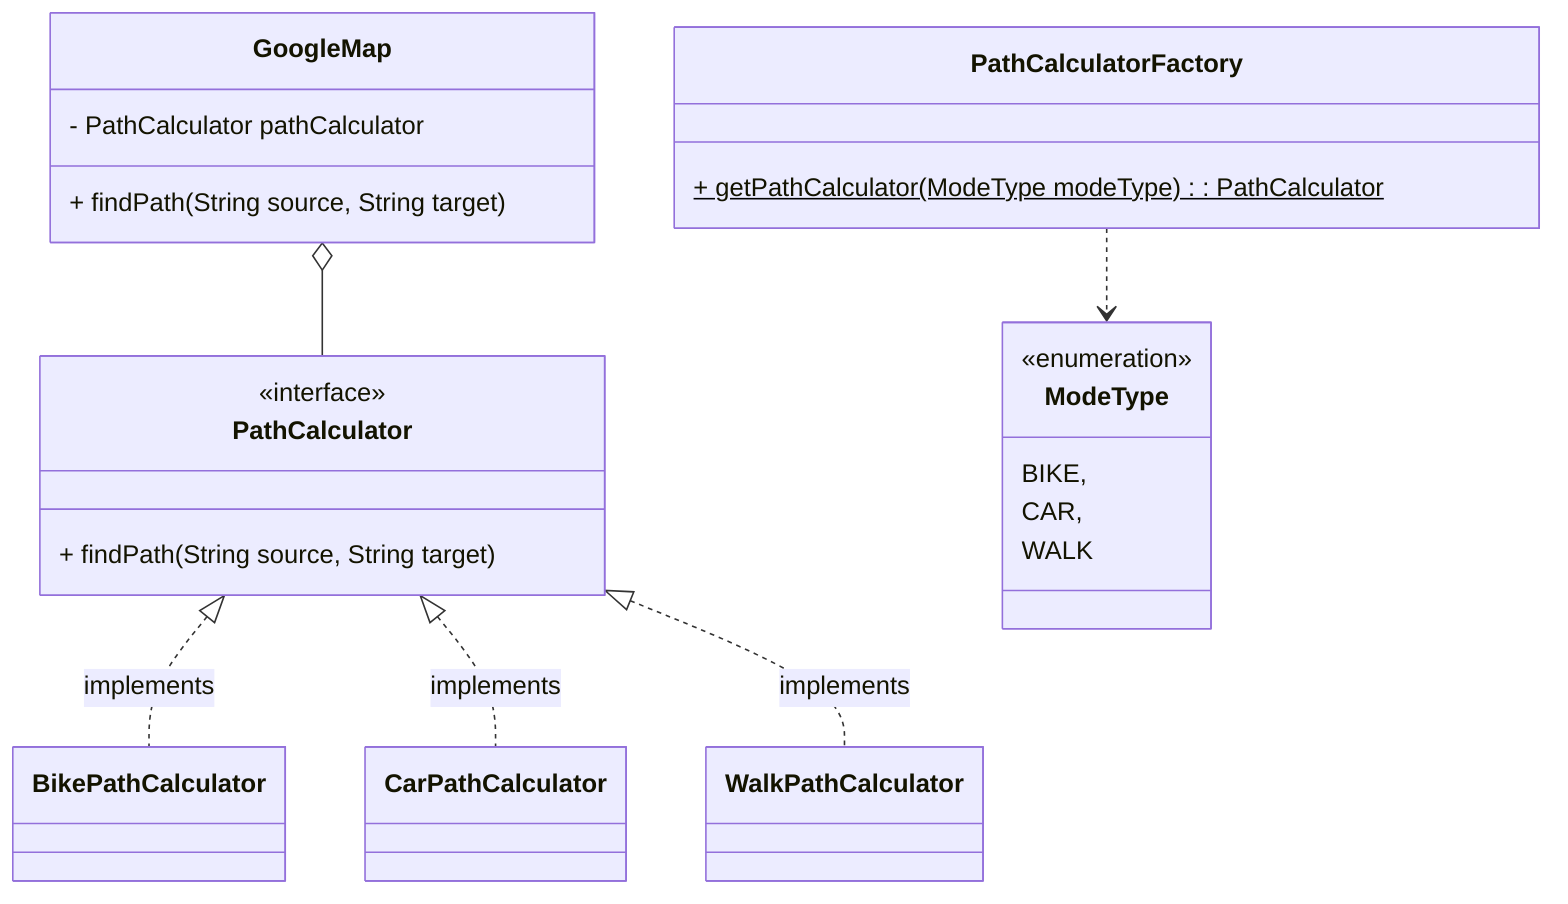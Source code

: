 classDiagram
    class GoogleMap {
        - PathCalculator pathCalculator
        + findPath(String source, String target)
    }

    class PathCalculator {
        <<interface>>
        + findPath(String source, String target)
    }

    GoogleMap o-- PathCalculator

    PathCalculator <|.. BikePathCalculator : implements
    PathCalculator <|.. CarPathCalculator : implements
    PathCalculator <|.. WalkPathCalculator : implements

    class ModeType {
        <<enumeration>>
        BIKE,
        CAR,
        WALK
    }

    class PathCalculatorFactory {
        + getPathCalculator(ModeType modeType): PathCalculator $
    }

    PathCalculatorFactory ..> ModeType